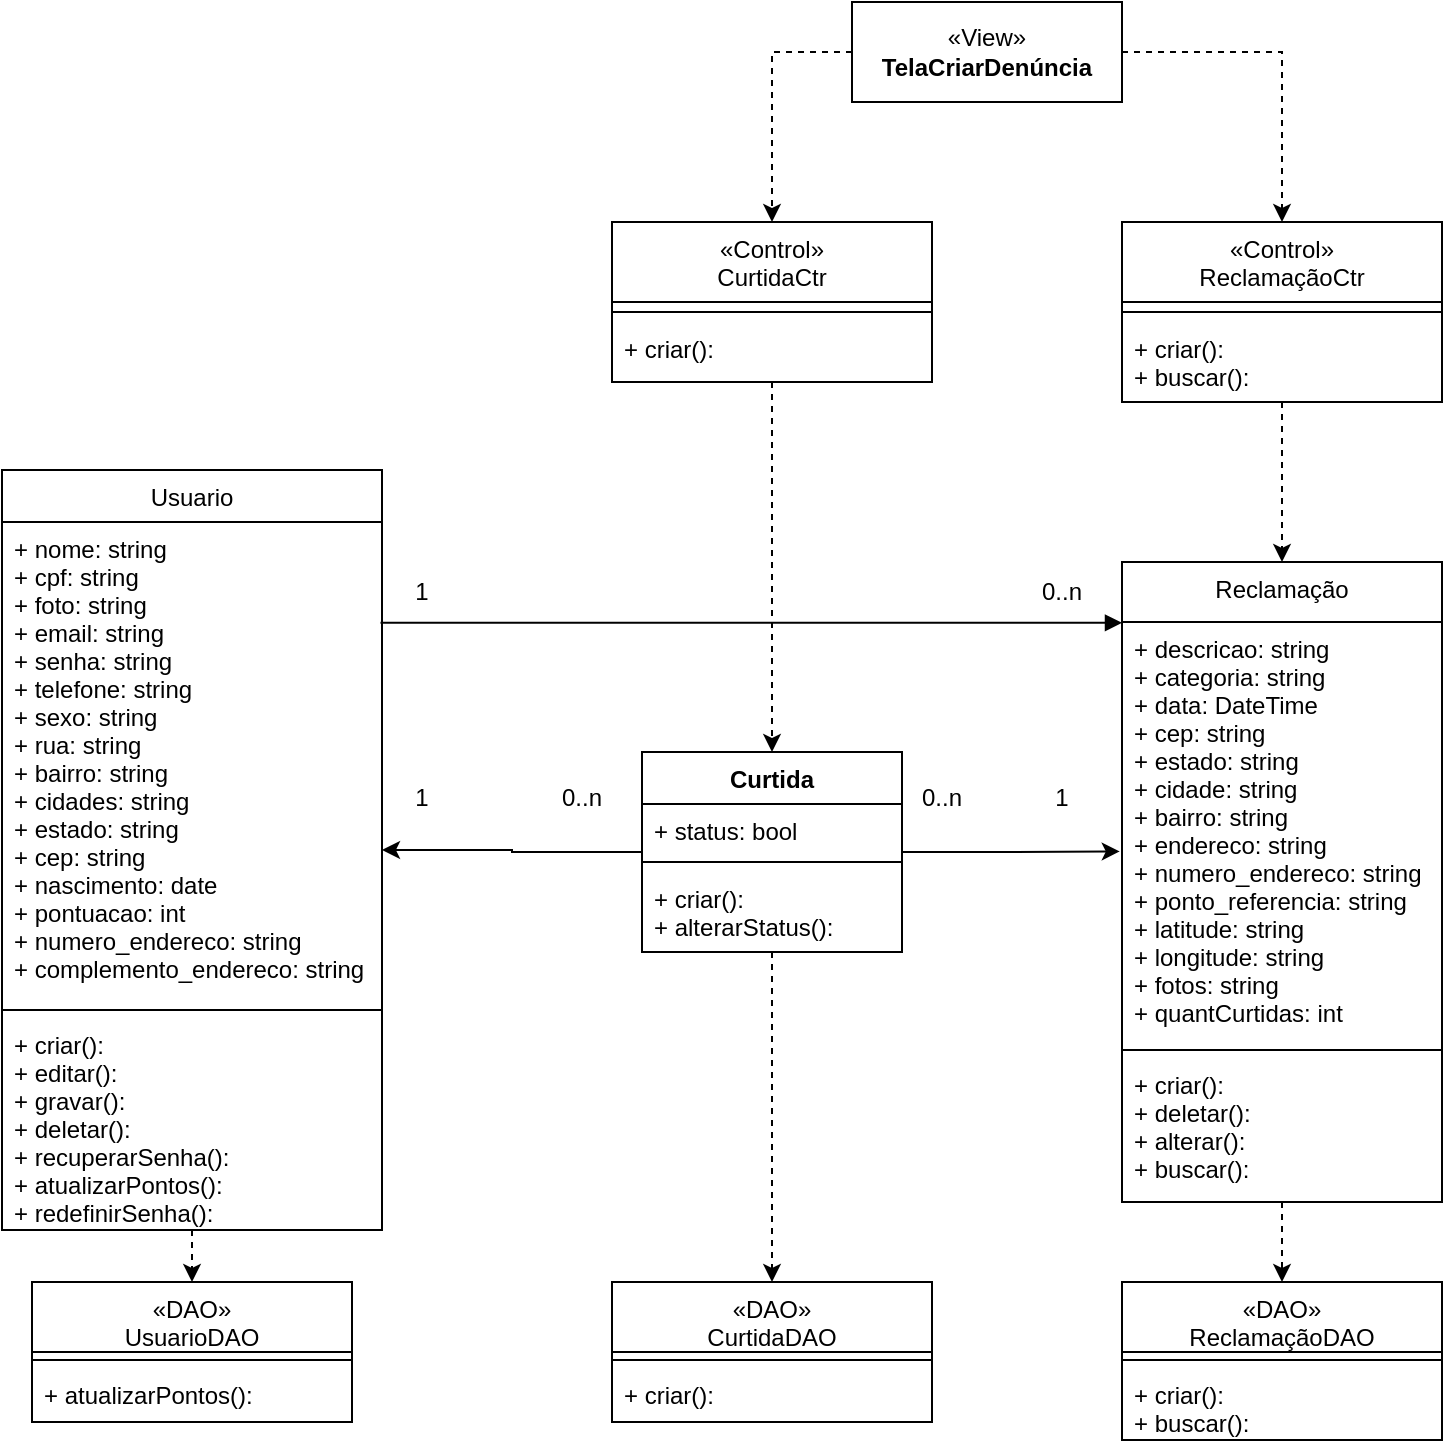 <mxfile version="24.7.17">
  <diagram name="Página-1" id="EBU3mAtG2bRZfZd_lkEL">
    <mxGraphModel dx="1313" dy="653" grid="1" gridSize="10" guides="1" tooltips="1" connect="1" arrows="1" fold="1" page="1" pageScale="1" pageWidth="827" pageHeight="1169" math="0" shadow="0">
      <root>
        <mxCell id="0" />
        <mxCell id="1" parent="0" />
        <mxCell id="N0k2zek2Zn1cGOxXW6zy-1" value="Reclamação" style="swimlane;fontStyle=0;align=center;verticalAlign=top;childLayout=stackLayout;horizontal=1;startSize=30;horizontalStack=0;resizeParent=1;resizeLast=0;collapsible=1;marginBottom=0;rounded=0;shadow=0;strokeWidth=1;" parent="1" vertex="1">
          <mxGeometry x="600" y="320" width="160" height="320" as="geometry">
            <mxRectangle x="340" y="380" width="170" height="26" as="alternateBounds" />
          </mxGeometry>
        </mxCell>
        <mxCell id="N0k2zek2Zn1cGOxXW6zy-2" value="+ descricao: string&#xa;+ categoria: string&#xa;+ data: DateTime&#xa;+ cep: string&#xa;+ estado: string&#xa;+ cidade: string&#xa;+ bairro: string&#xa;+ endereco: string&#xa;+ numero_endereco: string&#xa;+ ponto_referencia: string&#xa;+ latitude: string&#xa;+ longitude: string&#xa;+ fotos: string&#xa;+ quantCurtidas: int" style="text;align=left;verticalAlign=top;spacingLeft=4;spacingRight=4;overflow=hidden;rotatable=0;points=[[0,0.5],[1,0.5]];portConstraint=eastwest;" parent="N0k2zek2Zn1cGOxXW6zy-1" vertex="1">
          <mxGeometry y="30" width="160" height="210" as="geometry" />
        </mxCell>
        <mxCell id="N0k2zek2Zn1cGOxXW6zy-3" value="" style="line;html=1;strokeWidth=1;align=left;verticalAlign=middle;spacingTop=-1;spacingLeft=3;spacingRight=3;rotatable=0;labelPosition=right;points=[];portConstraint=eastwest;" parent="N0k2zek2Zn1cGOxXW6zy-1" vertex="1">
          <mxGeometry y="240" width="160" height="8" as="geometry" />
        </mxCell>
        <mxCell id="N0k2zek2Zn1cGOxXW6zy-4" value="+ criar(): &#xa;+ deletar(): &#xa;+ alterar():&#xa;+ buscar():&#xa; " style="text;align=left;verticalAlign=top;spacingLeft=4;spacingRight=4;overflow=hidden;rotatable=0;points=[[0,0.5],[1,0.5]];portConstraint=eastwest;" parent="N0k2zek2Zn1cGOxXW6zy-1" vertex="1">
          <mxGeometry y="248" width="160" height="72" as="geometry" />
        </mxCell>
        <mxCell id="N0k2zek2Zn1cGOxXW6zy-5" style="edgeStyle=orthogonalEdgeStyle;rounded=0;orthogonalLoop=1;jettySize=auto;html=1;exitX=0.5;exitY=1;exitDx=0;exitDy=0;entryX=0.5;entryY=0;entryDx=0;entryDy=0;dashed=1;" parent="1" source="N0k2zek2Zn1cGOxXW6zy-6" target="N0k2zek2Zn1cGOxXW6zy-10" edge="1">
          <mxGeometry relative="1" as="geometry" />
        </mxCell>
        <mxCell id="N0k2zek2Zn1cGOxXW6zy-6" value="Usuario" style="swimlane;fontStyle=0;align=center;verticalAlign=top;childLayout=stackLayout;horizontal=1;startSize=26;horizontalStack=0;resizeParent=1;resizeLast=0;collapsible=1;marginBottom=0;rounded=0;shadow=0;strokeWidth=1;" parent="1" vertex="1">
          <mxGeometry x="40" y="274" width="190" height="380" as="geometry">
            <mxRectangle x="340" y="380" width="170" height="26" as="alternateBounds" />
          </mxGeometry>
        </mxCell>
        <mxCell id="N0k2zek2Zn1cGOxXW6zy-7" value="+ nome: string&#xa;+ cpf: string&#xa;+ foto: string&#xa;+ email: string&#xa;+ senha: string&#xa;+ telefone: string&#xa;+ sexo: string&#xa;+ rua: string&#xa;+ bairro: string&#xa;+ cidades: string&#xa;+ estado: string&#xa;+ cep: string&#xa;+ nascimento: date&#xa;+ pontuacao: int&#xa;+ numero_endereco: string&#xa;+ complemento_endereco: string" style="text;align=left;verticalAlign=top;spacingLeft=4;spacingRight=4;overflow=hidden;rotatable=0;points=[[0,0.5],[1,0.5]];portConstraint=eastwest;" parent="N0k2zek2Zn1cGOxXW6zy-6" vertex="1">
          <mxGeometry y="26" width="190" height="240" as="geometry" />
        </mxCell>
        <mxCell id="N0k2zek2Zn1cGOxXW6zy-8" value="" style="line;html=1;strokeWidth=1;align=left;verticalAlign=middle;spacingTop=-1;spacingLeft=3;spacingRight=3;rotatable=0;labelPosition=right;points=[];portConstraint=eastwest;" parent="N0k2zek2Zn1cGOxXW6zy-6" vertex="1">
          <mxGeometry y="266" width="190" height="8" as="geometry" />
        </mxCell>
        <mxCell id="N0k2zek2Zn1cGOxXW6zy-9" value="+ criar():&#xa;+ editar(): &#xa;+ gravar():&#xa;+ deletar(): &#xa;+ recuperarSenha():&#xa;+ atualizarPontos():&#xa;+ redefinirSenha():" style="text;align=left;verticalAlign=top;spacingLeft=4;spacingRight=4;overflow=hidden;rotatable=0;points=[[0,0.5],[1,0.5]];portConstraint=eastwest;" parent="N0k2zek2Zn1cGOxXW6zy-6" vertex="1">
          <mxGeometry y="274" width="190" height="106" as="geometry" />
        </mxCell>
        <mxCell id="N0k2zek2Zn1cGOxXW6zy-10" value="«DAO»&#xa;UsuarioDAO&#xa;" style="swimlane;fontStyle=0;align=center;verticalAlign=top;childLayout=stackLayout;horizontal=1;startSize=35;horizontalStack=0;resizeParent=1;resizeLast=0;collapsible=1;marginBottom=0;rounded=0;shadow=0;strokeWidth=1;" parent="1" vertex="1">
          <mxGeometry x="55" y="680" width="160" height="70" as="geometry">
            <mxRectangle x="340" y="380" width="170" height="26" as="alternateBounds" />
          </mxGeometry>
        </mxCell>
        <mxCell id="N0k2zek2Zn1cGOxXW6zy-11" value="" style="line;html=1;strokeWidth=1;align=left;verticalAlign=middle;spacingTop=-1;spacingLeft=3;spacingRight=3;rotatable=0;labelPosition=right;points=[];portConstraint=eastwest;" parent="N0k2zek2Zn1cGOxXW6zy-10" vertex="1">
          <mxGeometry y="35" width="160" height="8" as="geometry" />
        </mxCell>
        <mxCell id="N0k2zek2Zn1cGOxXW6zy-12" value="+ atualizarPontos():" style="text;align=left;verticalAlign=top;spacingLeft=4;spacingRight=4;overflow=hidden;rotatable=0;points=[[0,0.5],[1,0.5]];portConstraint=eastwest;" parent="N0k2zek2Zn1cGOxXW6zy-10" vertex="1">
          <mxGeometry y="43" width="160" height="27" as="geometry" />
        </mxCell>
        <mxCell id="N0k2zek2Zn1cGOxXW6zy-13" style="edgeStyle=orthogonalEdgeStyle;rounded=0;orthogonalLoop=1;jettySize=auto;html=1;exitX=0.5;exitY=1;exitDx=0;exitDy=0;entryX=0.5;entryY=0;entryDx=0;entryDy=0;dashed=1;" parent="1" source="N0k2zek2Zn1cGOxXW6zy-1" target="N0k2zek2Zn1cGOxXW6zy-24" edge="1">
          <mxGeometry relative="1" as="geometry">
            <mxPoint x="680" y="625" as="targetPoint" />
          </mxGeometry>
        </mxCell>
        <mxCell id="N0k2zek2Zn1cGOxXW6zy-14" style="edgeStyle=orthogonalEdgeStyle;rounded=0;orthogonalLoop=1;jettySize=auto;html=1;entryX=0.5;entryY=0;entryDx=0;entryDy=0;dashed=1;exitX=1;exitY=0.5;exitDx=0;exitDy=0;" parent="1" source="N0k2zek2Zn1cGOxXW6zy-16" target="N0k2zek2Zn1cGOxXW6zy-18" edge="1">
          <mxGeometry relative="1" as="geometry">
            <mxPoint x="550" y="115" as="targetPoint" />
          </mxGeometry>
        </mxCell>
        <mxCell id="N0k2zek2Zn1cGOxXW6zy-15" style="edgeStyle=orthogonalEdgeStyle;rounded=0;orthogonalLoop=1;jettySize=auto;html=1;entryX=0.5;entryY=0;entryDx=0;entryDy=0;dashed=1;exitX=0;exitY=0.5;exitDx=0;exitDy=0;" parent="1" source="N0k2zek2Zn1cGOxXW6zy-16" target="N0k2zek2Zn1cGOxXW6zy-28" edge="1">
          <mxGeometry relative="1" as="geometry" />
        </mxCell>
        <mxCell id="N0k2zek2Zn1cGOxXW6zy-16" value="«View»&lt;br&gt;&lt;b&gt;TelaCriarDenúncia&lt;br&gt;&lt;/b&gt;" style="html=1;whiteSpace=wrap;" parent="1" vertex="1">
          <mxGeometry x="465" y="40" width="135" height="50" as="geometry" />
        </mxCell>
        <mxCell id="N0k2zek2Zn1cGOxXW6zy-17" style="edgeStyle=orthogonalEdgeStyle;rounded=0;orthogonalLoop=1;jettySize=auto;html=1;exitX=0.5;exitY=1;exitDx=0;exitDy=0;entryX=0.5;entryY=0;entryDx=0;entryDy=0;dashed=1;" parent="1" source="N0k2zek2Zn1cGOxXW6zy-18" target="N0k2zek2Zn1cGOxXW6zy-1" edge="1">
          <mxGeometry relative="1" as="geometry">
            <mxPoint x="522.5" y="140" as="sourcePoint" />
          </mxGeometry>
        </mxCell>
        <mxCell id="N0k2zek2Zn1cGOxXW6zy-18" value="«Control»&#xa;ReclamaçãoCtr" style="swimlane;fontStyle=0;align=center;verticalAlign=top;childLayout=stackLayout;horizontal=1;startSize=40;horizontalStack=0;resizeParent=1;resizeLast=0;collapsible=1;marginBottom=0;rounded=0;shadow=0;strokeWidth=1;" parent="1" vertex="1">
          <mxGeometry x="600" y="150" width="160" height="90" as="geometry">
            <mxRectangle x="340" y="380" width="170" height="26" as="alternateBounds" />
          </mxGeometry>
        </mxCell>
        <mxCell id="N0k2zek2Zn1cGOxXW6zy-19" value="" style="line;html=1;strokeWidth=1;align=left;verticalAlign=middle;spacingTop=-1;spacingLeft=3;spacingRight=3;rotatable=0;labelPosition=right;points=[];portConstraint=eastwest;" parent="N0k2zek2Zn1cGOxXW6zy-18" vertex="1">
          <mxGeometry y="40" width="160" height="10" as="geometry" />
        </mxCell>
        <mxCell id="N0k2zek2Zn1cGOxXW6zy-20" value="+ criar():&#xa;+ buscar():" style="text;align=left;verticalAlign=top;spacingLeft=4;spacingRight=4;overflow=hidden;rotatable=0;points=[[0,0.5],[1,0.5]];portConstraint=eastwest;" parent="N0k2zek2Zn1cGOxXW6zy-18" vertex="1">
          <mxGeometry y="50" width="160" height="36" as="geometry" />
        </mxCell>
        <mxCell id="N0k2zek2Zn1cGOxXW6zy-21" value="1" style="text;html=1;align=center;verticalAlign=middle;whiteSpace=wrap;rounded=0;" parent="1" vertex="1">
          <mxGeometry x="220" y="320" width="60" height="30" as="geometry" />
        </mxCell>
        <mxCell id="N0k2zek2Zn1cGOxXW6zy-22" value="0..n" style="text;html=1;align=center;verticalAlign=middle;whiteSpace=wrap;rounded=0;" parent="1" vertex="1">
          <mxGeometry x="540" y="320" width="60" height="30" as="geometry" />
        </mxCell>
        <mxCell id="N0k2zek2Zn1cGOxXW6zy-23" value="" style="endArrow=block;endFill=1;html=1;edgeStyle=orthogonalEdgeStyle;align=left;verticalAlign=top;rounded=0;exitX=0.996;exitY=0.21;exitDx=0;exitDy=0;exitPerimeter=0;" parent="1" source="N0k2zek2Zn1cGOxXW6zy-7" target="N0k2zek2Zn1cGOxXW6zy-1" edge="1">
          <mxGeometry x="-1" relative="1" as="geometry">
            <mxPoint x="255" y="361" as="sourcePoint" />
            <mxPoint x="400" y="350" as="targetPoint" />
            <Array as="points">
              <mxPoint x="510" y="350" />
              <mxPoint x="510" y="350" />
            </Array>
          </mxGeometry>
        </mxCell>
        <mxCell id="N0k2zek2Zn1cGOxXW6zy-24" value="«DAO»&#xa;ReclamaçãoDAO&#xa;" style="swimlane;fontStyle=0;align=center;verticalAlign=top;childLayout=stackLayout;horizontal=1;startSize=35;horizontalStack=0;resizeParent=1;resizeLast=0;collapsible=1;marginBottom=0;rounded=0;shadow=0;strokeWidth=1;" parent="1" vertex="1">
          <mxGeometry x="600" y="680" width="160" height="79" as="geometry">
            <mxRectangle x="340" y="380" width="170" height="26" as="alternateBounds" />
          </mxGeometry>
        </mxCell>
        <mxCell id="N0k2zek2Zn1cGOxXW6zy-25" value="" style="line;html=1;strokeWidth=1;align=left;verticalAlign=middle;spacingTop=-1;spacingLeft=3;spacingRight=3;rotatable=0;labelPosition=right;points=[];portConstraint=eastwest;" parent="N0k2zek2Zn1cGOxXW6zy-24" vertex="1">
          <mxGeometry y="35" width="160" height="8" as="geometry" />
        </mxCell>
        <mxCell id="N0k2zek2Zn1cGOxXW6zy-26" value="+ criar():&#xa;+ buscar():" style="text;align=left;verticalAlign=top;spacingLeft=4;spacingRight=4;overflow=hidden;rotatable=0;points=[[0,0.5],[1,0.5]];portConstraint=eastwest;" parent="N0k2zek2Zn1cGOxXW6zy-24" vertex="1">
          <mxGeometry y="43" width="160" height="36" as="geometry" />
        </mxCell>
        <mxCell id="N0k2zek2Zn1cGOxXW6zy-27" style="edgeStyle=orthogonalEdgeStyle;rounded=0;orthogonalLoop=1;jettySize=auto;html=1;entryX=0.5;entryY=0;entryDx=0;entryDy=0;dashed=1;" parent="1" source="N0k2zek2Zn1cGOxXW6zy-28" target="N0k2zek2Zn1cGOxXW6zy-34" edge="1">
          <mxGeometry relative="1" as="geometry" />
        </mxCell>
        <mxCell id="N0k2zek2Zn1cGOxXW6zy-28" value="«Control»&#xa;CurtidaCtr" style="swimlane;fontStyle=0;align=center;verticalAlign=top;childLayout=stackLayout;horizontal=1;startSize=40;horizontalStack=0;resizeParent=1;resizeLast=0;collapsible=1;marginBottom=0;rounded=0;shadow=0;strokeWidth=1;" parent="1" vertex="1">
          <mxGeometry x="345" y="150" width="160" height="80" as="geometry">
            <mxRectangle x="340" y="380" width="170" height="26" as="alternateBounds" />
          </mxGeometry>
        </mxCell>
        <mxCell id="N0k2zek2Zn1cGOxXW6zy-29" value="" style="line;html=1;strokeWidth=1;align=left;verticalAlign=middle;spacingTop=-1;spacingLeft=3;spacingRight=3;rotatable=0;labelPosition=right;points=[];portConstraint=eastwest;" parent="N0k2zek2Zn1cGOxXW6zy-28" vertex="1">
          <mxGeometry y="40" width="160" height="10" as="geometry" />
        </mxCell>
        <mxCell id="N0k2zek2Zn1cGOxXW6zy-30" value="+ criar():" style="text;align=left;verticalAlign=top;spacingLeft=4;spacingRight=4;overflow=hidden;rotatable=0;points=[[0,0.5],[1,0.5]];portConstraint=eastwest;" parent="N0k2zek2Zn1cGOxXW6zy-28" vertex="1">
          <mxGeometry y="50" width="160" height="30" as="geometry" />
        </mxCell>
        <mxCell id="N0k2zek2Zn1cGOxXW6zy-31" style="edgeStyle=orthogonalEdgeStyle;rounded=0;orthogonalLoop=1;jettySize=auto;html=1;entryX=0.5;entryY=0;entryDx=0;entryDy=0;dashed=1;" parent="1" source="N0k2zek2Zn1cGOxXW6zy-34" target="N0k2zek2Zn1cGOxXW6zy-38" edge="1">
          <mxGeometry relative="1" as="geometry" />
        </mxCell>
        <mxCell id="N0k2zek2Zn1cGOxXW6zy-32" style="edgeStyle=orthogonalEdgeStyle;rounded=0;orthogonalLoop=1;jettySize=auto;html=1;entryX=-0.007;entryY=0.956;entryDx=0;entryDy=0;entryPerimeter=0;" parent="1" source="N0k2zek2Zn1cGOxXW6zy-34" edge="1">
          <mxGeometry relative="1" as="geometry">
            <mxPoint x="598.88" y="464.72" as="targetPoint" />
          </mxGeometry>
        </mxCell>
        <mxCell id="N0k2zek2Zn1cGOxXW6zy-33" style="edgeStyle=orthogonalEdgeStyle;rounded=0;orthogonalLoop=1;jettySize=auto;html=1;" parent="1" source="N0k2zek2Zn1cGOxXW6zy-34" target="N0k2zek2Zn1cGOxXW6zy-6" edge="1">
          <mxGeometry relative="1" as="geometry" />
        </mxCell>
        <mxCell id="N0k2zek2Zn1cGOxXW6zy-34" value="Curtida" style="swimlane;fontStyle=1;align=center;verticalAlign=top;childLayout=stackLayout;horizontal=1;startSize=26;horizontalStack=0;resizeParent=1;resizeParentMax=0;resizeLast=0;collapsible=1;marginBottom=0;whiteSpace=wrap;html=1;" parent="1" vertex="1">
          <mxGeometry x="360" y="415" width="130" height="100" as="geometry">
            <mxRectangle x="318.5" y="230" width="80" height="30" as="alternateBounds" />
          </mxGeometry>
        </mxCell>
        <mxCell id="N0k2zek2Zn1cGOxXW6zy-35" value="+ status: bool" style="text;strokeColor=none;fillColor=none;align=left;verticalAlign=top;spacingLeft=4;spacingRight=4;overflow=hidden;rotatable=0;points=[[0,0.5],[1,0.5]];portConstraint=eastwest;whiteSpace=wrap;html=1;" parent="N0k2zek2Zn1cGOxXW6zy-34" vertex="1">
          <mxGeometry y="26" width="130" height="24" as="geometry" />
        </mxCell>
        <mxCell id="N0k2zek2Zn1cGOxXW6zy-36" value="" style="line;strokeWidth=1;fillColor=none;align=left;verticalAlign=middle;spacingTop=-1;spacingLeft=3;spacingRight=3;rotatable=0;labelPosition=right;points=[];portConstraint=eastwest;strokeColor=inherit;" parent="N0k2zek2Zn1cGOxXW6zy-34" vertex="1">
          <mxGeometry y="50" width="130" height="10" as="geometry" />
        </mxCell>
        <mxCell id="N0k2zek2Zn1cGOxXW6zy-37" value="+ criar():&#xa;+ alterarStatus(): " style="text;align=left;verticalAlign=top;spacingLeft=4;spacingRight=4;overflow=hidden;rotatable=0;points=[[0,0.5],[1,0.5]];portConstraint=eastwest;" parent="N0k2zek2Zn1cGOxXW6zy-34" vertex="1">
          <mxGeometry y="60" width="130" height="40" as="geometry" />
        </mxCell>
        <mxCell id="N0k2zek2Zn1cGOxXW6zy-38" value="«DAO»&#xa;CurtidaDAO&#xa;" style="swimlane;fontStyle=0;align=center;verticalAlign=top;childLayout=stackLayout;horizontal=1;startSize=35;horizontalStack=0;resizeParent=1;resizeLast=0;collapsible=1;marginBottom=0;rounded=0;shadow=0;strokeWidth=1;" parent="1" vertex="1">
          <mxGeometry x="345" y="680" width="160" height="70" as="geometry">
            <mxRectangle x="340" y="380" width="170" height="26" as="alternateBounds" />
          </mxGeometry>
        </mxCell>
        <mxCell id="N0k2zek2Zn1cGOxXW6zy-39" value="" style="line;html=1;strokeWidth=1;align=left;verticalAlign=middle;spacingTop=-1;spacingLeft=3;spacingRight=3;rotatable=0;labelPosition=right;points=[];portConstraint=eastwest;" parent="N0k2zek2Zn1cGOxXW6zy-38" vertex="1">
          <mxGeometry y="35" width="160" height="8" as="geometry" />
        </mxCell>
        <mxCell id="N0k2zek2Zn1cGOxXW6zy-40" value="+ criar():&#xa;" style="text;align=left;verticalAlign=top;spacingLeft=4;spacingRight=4;overflow=hidden;rotatable=0;points=[[0,0.5],[1,0.5]];portConstraint=eastwest;" parent="N0k2zek2Zn1cGOxXW6zy-38" vertex="1">
          <mxGeometry y="43" width="160" height="27" as="geometry" />
        </mxCell>
        <mxCell id="N0k2zek2Zn1cGOxXW6zy-41" value="0..n" style="text;html=1;align=center;verticalAlign=middle;whiteSpace=wrap;rounded=0;" parent="1" vertex="1">
          <mxGeometry x="300" y="423" width="60" height="30" as="geometry" />
        </mxCell>
        <mxCell id="N0k2zek2Zn1cGOxXW6zy-42" value="1" style="text;html=1;align=center;verticalAlign=middle;whiteSpace=wrap;rounded=0;" parent="1" vertex="1">
          <mxGeometry x="220" y="423" width="60" height="30" as="geometry" />
        </mxCell>
        <mxCell id="N0k2zek2Zn1cGOxXW6zy-43" value="0..n" style="text;html=1;align=center;verticalAlign=middle;whiteSpace=wrap;rounded=0;" parent="1" vertex="1">
          <mxGeometry x="480" y="423" width="60" height="30" as="geometry" />
        </mxCell>
        <mxCell id="N0k2zek2Zn1cGOxXW6zy-44" value="1" style="text;html=1;align=center;verticalAlign=middle;whiteSpace=wrap;rounded=0;" parent="1" vertex="1">
          <mxGeometry x="540" y="423" width="60" height="30" as="geometry" />
        </mxCell>
      </root>
    </mxGraphModel>
  </diagram>
</mxfile>
